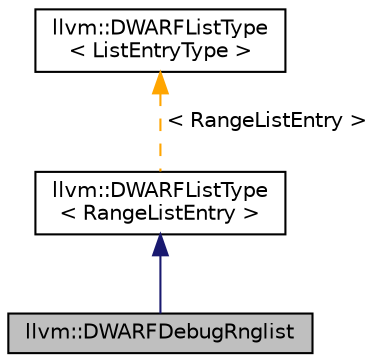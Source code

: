 digraph "llvm::DWARFDebugRnglist"
{
 // LATEX_PDF_SIZE
  bgcolor="transparent";
  edge [fontname="Helvetica",fontsize="10",labelfontname="Helvetica",labelfontsize="10"];
  node [fontname="Helvetica",fontsize="10",shape=record];
  Node1 [label="llvm::DWARFDebugRnglist",height=0.2,width=0.4,color="black", fillcolor="grey75", style="filled", fontcolor="black",tooltip="A class representing a single rangelist."];
  Node2 -> Node1 [dir="back",color="midnightblue",fontsize="10",style="solid",fontname="Helvetica"];
  Node2 [label="llvm::DWARFListType\l\< RangeListEntry \>",height=0.2,width=0.4,color="black",URL="$classllvm_1_1DWARFListType.html",tooltip=" "];
  Node3 -> Node2 [dir="back",color="orange",fontsize="10",style="dashed",label=" \< RangeListEntry \>" ,fontname="Helvetica"];
  Node3 [label="llvm::DWARFListType\l\< ListEntryType \>",height=0.2,width=0.4,color="black",URL="$classllvm_1_1DWARFListType.html",tooltip="A base class for lists of entries that are extracted from a particular section, such as range lists o..."];
}
